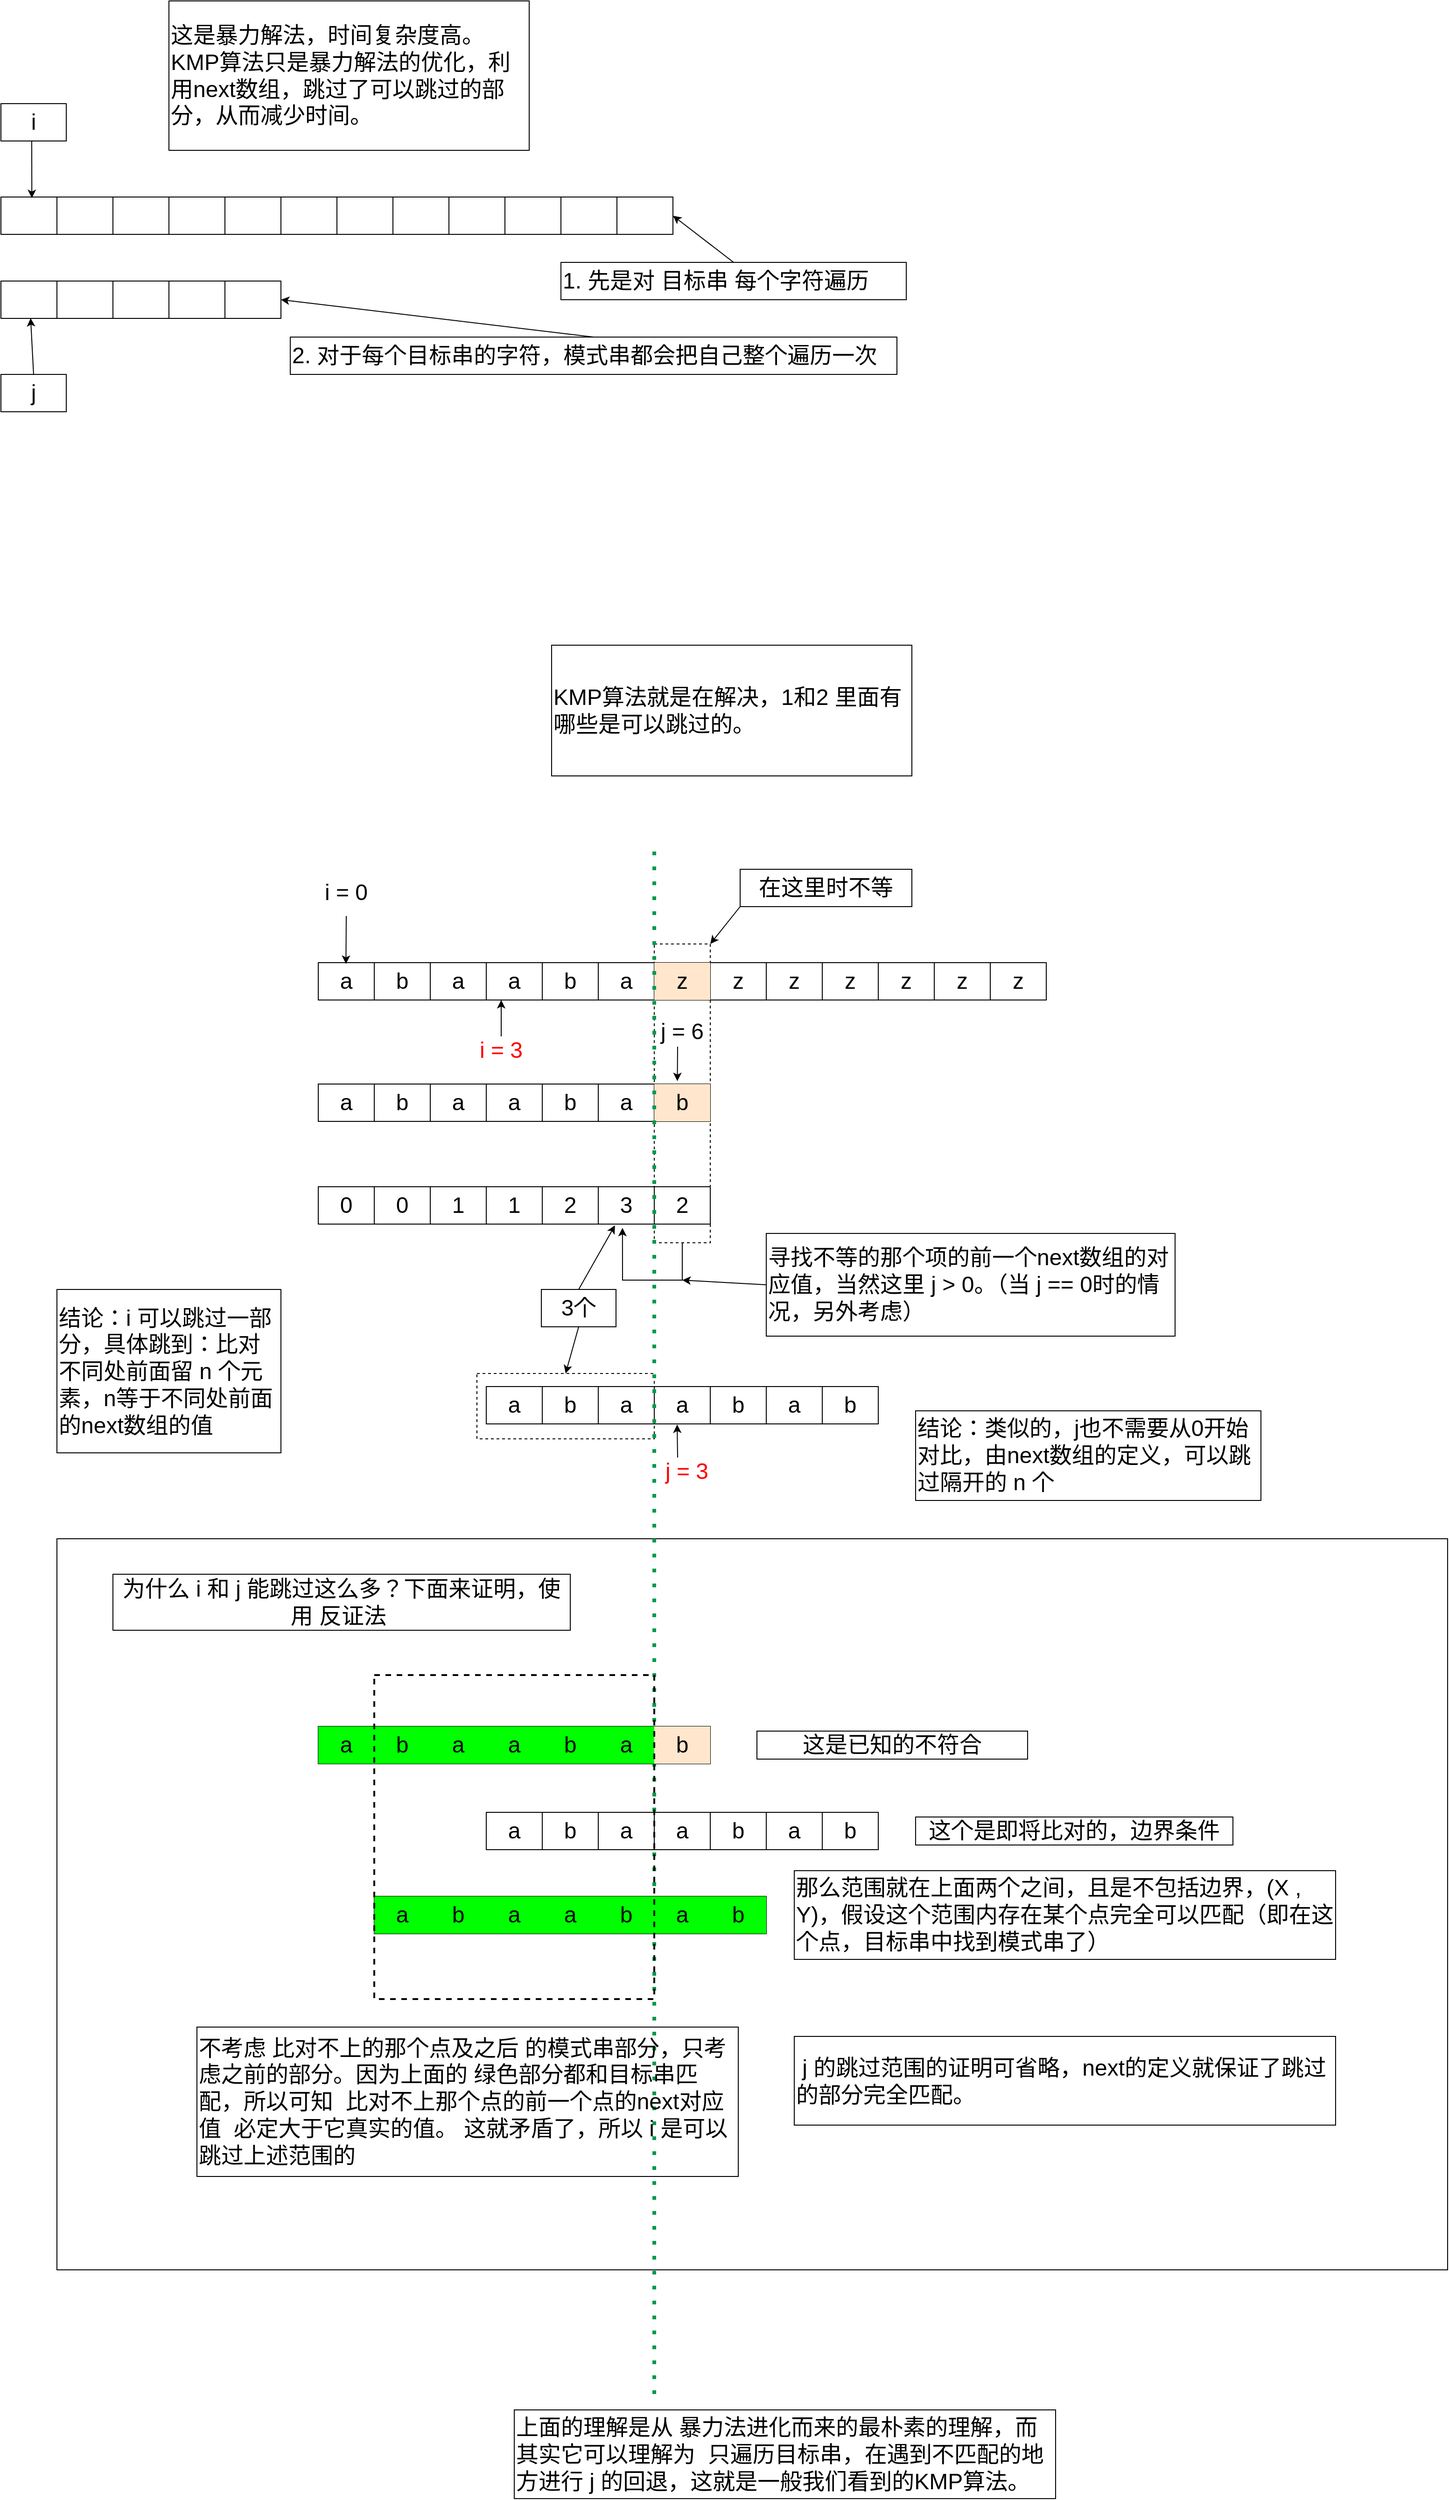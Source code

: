 <mxfile version="15.8.7" type="device"><diagram id="-3ONTXSIMgpp--inDgNq" name="Page-1"><mxGraphModel dx="1837" dy="1442" grid="1" gridSize="10" guides="1" tooltips="1" connect="1" arrows="1" fold="1" page="1" pageScale="1" pageWidth="827" pageHeight="1169" math="0" shadow="0"><root><mxCell id="0"/><mxCell id="1" parent="0"/><mxCell id="-QDj2HMzgGeJjUxK1FUC-127" value="" style="rounded=0;whiteSpace=wrap;html=1;fontSize=24;strokeColor=default;fillColor=none;" vertex="1" parent="1"><mxGeometry x="200" y="1707" width="1490" height="783" as="geometry"/></mxCell><mxCell id="-QDj2HMzgGeJjUxK1FUC-124" value="" style="rounded=0;whiteSpace=wrap;html=1;fontSize=24;strokeColor=default;fillColor=none;dashed=1;" vertex="1" parent="1"><mxGeometry x="650" y="1530" width="190" height="70" as="geometry"/></mxCell><mxCell id="-QDj2HMzgGeJjUxK1FUC-104" value="" style="rounded=0;whiteSpace=wrap;html=1;fontSize=24;strokeColor=default;dashed=1;" vertex="1" parent="1"><mxGeometry x="840" y="1070" width="60" height="320" as="geometry"/></mxCell><mxCell id="-QDj2HMzgGeJjUxK1FUC-1" value="" style="shape=table;html=1;whiteSpace=wrap;startSize=0;container=1;collapsible=0;childLayout=tableLayout;" vertex="1" parent="1"><mxGeometry x="140" y="270" width="720" height="40" as="geometry"/></mxCell><mxCell id="-QDj2HMzgGeJjUxK1FUC-2" value="" style="shape=partialRectangle;html=1;whiteSpace=wrap;collapsible=0;dropTarget=0;pointerEvents=0;fillColor=none;top=0;left=0;bottom=0;right=0;points=[[0,0.5],[1,0.5]];portConstraint=eastwest;" vertex="1" parent="-QDj2HMzgGeJjUxK1FUC-1"><mxGeometry width="720" height="40" as="geometry"/></mxCell><mxCell id="-QDj2HMzgGeJjUxK1FUC-3" value="" style="shape=partialRectangle;html=1;whiteSpace=wrap;connectable=0;fillColor=none;top=0;left=0;bottom=0;right=0;overflow=hidden;pointerEvents=1;" vertex="1" parent="-QDj2HMzgGeJjUxK1FUC-2"><mxGeometry width="60" height="40" as="geometry"><mxRectangle width="60" height="40" as="alternateBounds"/></mxGeometry></mxCell><mxCell id="-QDj2HMzgGeJjUxK1FUC-4" value="" style="shape=partialRectangle;html=1;whiteSpace=wrap;connectable=0;fillColor=none;top=0;left=0;bottom=0;right=0;overflow=hidden;pointerEvents=1;" vertex="1" parent="-QDj2HMzgGeJjUxK1FUC-2"><mxGeometry x="60" width="60" height="40" as="geometry"><mxRectangle width="60" height="40" as="alternateBounds"/></mxGeometry></mxCell><mxCell id="-QDj2HMzgGeJjUxK1FUC-5" value="" style="shape=partialRectangle;html=1;whiteSpace=wrap;connectable=0;fillColor=none;top=0;left=0;bottom=0;right=0;overflow=hidden;pointerEvents=1;" vertex="1" parent="-QDj2HMzgGeJjUxK1FUC-2"><mxGeometry x="120" width="60" height="40" as="geometry"><mxRectangle width="60" height="40" as="alternateBounds"/></mxGeometry></mxCell><mxCell id="-QDj2HMzgGeJjUxK1FUC-17" style="shape=partialRectangle;html=1;whiteSpace=wrap;connectable=0;fillColor=none;top=0;left=0;bottom=0;right=0;overflow=hidden;pointerEvents=1;" vertex="1" parent="-QDj2HMzgGeJjUxK1FUC-2"><mxGeometry x="180" width="60" height="40" as="geometry"><mxRectangle width="60" height="40" as="alternateBounds"/></mxGeometry></mxCell><mxCell id="-QDj2HMzgGeJjUxK1FUC-16" style="shape=partialRectangle;html=1;whiteSpace=wrap;connectable=0;fillColor=none;top=0;left=0;bottom=0;right=0;overflow=hidden;pointerEvents=1;" vertex="1" parent="-QDj2HMzgGeJjUxK1FUC-2"><mxGeometry x="240" width="60" height="40" as="geometry"><mxRectangle width="60" height="40" as="alternateBounds"/></mxGeometry></mxCell><mxCell id="-QDj2HMzgGeJjUxK1FUC-15" style="shape=partialRectangle;html=1;whiteSpace=wrap;connectable=0;fillColor=none;top=0;left=0;bottom=0;right=0;overflow=hidden;pointerEvents=1;" vertex="1" parent="-QDj2HMzgGeJjUxK1FUC-2"><mxGeometry x="300" width="60" height="40" as="geometry"><mxRectangle width="60" height="40" as="alternateBounds"/></mxGeometry></mxCell><mxCell id="-QDj2HMzgGeJjUxK1FUC-14" style="shape=partialRectangle;html=1;whiteSpace=wrap;connectable=0;fillColor=none;top=0;left=0;bottom=0;right=0;overflow=hidden;pointerEvents=1;" vertex="1" parent="-QDj2HMzgGeJjUxK1FUC-2"><mxGeometry x="360" width="60" height="40" as="geometry"><mxRectangle width="60" height="40" as="alternateBounds"/></mxGeometry></mxCell><mxCell id="-QDj2HMzgGeJjUxK1FUC-22" style="shape=partialRectangle;html=1;whiteSpace=wrap;connectable=0;fillColor=none;top=0;left=0;bottom=0;right=0;overflow=hidden;pointerEvents=1;" vertex="1" parent="-QDj2HMzgGeJjUxK1FUC-2"><mxGeometry x="420" width="60" height="40" as="geometry"><mxRectangle width="60" height="40" as="alternateBounds"/></mxGeometry></mxCell><mxCell id="-QDj2HMzgGeJjUxK1FUC-21" style="shape=partialRectangle;html=1;whiteSpace=wrap;connectable=0;fillColor=none;top=0;left=0;bottom=0;right=0;overflow=hidden;pointerEvents=1;" vertex="1" parent="-QDj2HMzgGeJjUxK1FUC-2"><mxGeometry x="480" width="60" height="40" as="geometry"><mxRectangle width="60" height="40" as="alternateBounds"/></mxGeometry></mxCell><mxCell id="-QDj2HMzgGeJjUxK1FUC-20" style="shape=partialRectangle;html=1;whiteSpace=wrap;connectable=0;fillColor=none;top=0;left=0;bottom=0;right=0;overflow=hidden;pointerEvents=1;" vertex="1" parent="-QDj2HMzgGeJjUxK1FUC-2"><mxGeometry x="540" width="60" height="40" as="geometry"><mxRectangle width="60" height="40" as="alternateBounds"/></mxGeometry></mxCell><mxCell id="-QDj2HMzgGeJjUxK1FUC-19" style="shape=partialRectangle;html=1;whiteSpace=wrap;connectable=0;fillColor=none;top=0;left=0;bottom=0;right=0;overflow=hidden;pointerEvents=1;" vertex="1" parent="-QDj2HMzgGeJjUxK1FUC-2"><mxGeometry x="600" width="60" height="40" as="geometry"><mxRectangle width="60" height="40" as="alternateBounds"/></mxGeometry></mxCell><mxCell id="-QDj2HMzgGeJjUxK1FUC-18" style="shape=partialRectangle;html=1;whiteSpace=wrap;connectable=0;fillColor=none;top=0;left=0;bottom=0;right=0;overflow=hidden;pointerEvents=1;" vertex="1" parent="-QDj2HMzgGeJjUxK1FUC-2"><mxGeometry x="660" width="60" height="40" as="geometry"><mxRectangle width="60" height="40" as="alternateBounds"/></mxGeometry></mxCell><mxCell id="-QDj2HMzgGeJjUxK1FUC-23" value="" style="shape=table;html=1;whiteSpace=wrap;startSize=0;container=1;collapsible=0;childLayout=tableLayout;" vertex="1" parent="1"><mxGeometry x="140" y="360" width="300" height="40" as="geometry"/></mxCell><mxCell id="-QDj2HMzgGeJjUxK1FUC-24" value="" style="shape=partialRectangle;html=1;whiteSpace=wrap;collapsible=0;dropTarget=0;pointerEvents=0;fillColor=none;top=0;left=0;bottom=0;right=0;points=[[0,0.5],[1,0.5]];portConstraint=eastwest;" vertex="1" parent="-QDj2HMzgGeJjUxK1FUC-23"><mxGeometry width="300" height="40" as="geometry"/></mxCell><mxCell id="-QDj2HMzgGeJjUxK1FUC-25" value="" style="shape=partialRectangle;html=1;whiteSpace=wrap;connectable=0;fillColor=none;top=0;left=0;bottom=0;right=0;overflow=hidden;pointerEvents=1;" vertex="1" parent="-QDj2HMzgGeJjUxK1FUC-24"><mxGeometry width="60" height="40" as="geometry"><mxRectangle width="60" height="40" as="alternateBounds"/></mxGeometry></mxCell><mxCell id="-QDj2HMzgGeJjUxK1FUC-26" value="" style="shape=partialRectangle;html=1;whiteSpace=wrap;connectable=0;fillColor=none;top=0;left=0;bottom=0;right=0;overflow=hidden;pointerEvents=1;" vertex="1" parent="-QDj2HMzgGeJjUxK1FUC-24"><mxGeometry x="60" width="60" height="40" as="geometry"><mxRectangle width="60" height="40" as="alternateBounds"/></mxGeometry></mxCell><mxCell id="-QDj2HMzgGeJjUxK1FUC-27" value="" style="shape=partialRectangle;html=1;whiteSpace=wrap;connectable=0;fillColor=none;top=0;left=0;bottom=0;right=0;overflow=hidden;pointerEvents=1;" vertex="1" parent="-QDj2HMzgGeJjUxK1FUC-24"><mxGeometry x="120" width="60" height="40" as="geometry"><mxRectangle width="60" height="40" as="alternateBounds"/></mxGeometry></mxCell><mxCell id="-QDj2HMzgGeJjUxK1FUC-36" style="shape=partialRectangle;html=1;whiteSpace=wrap;connectable=0;fillColor=none;top=0;left=0;bottom=0;right=0;overflow=hidden;pointerEvents=1;" vertex="1" parent="-QDj2HMzgGeJjUxK1FUC-24"><mxGeometry x="180" width="60" height="40" as="geometry"><mxRectangle width="60" height="40" as="alternateBounds"/></mxGeometry></mxCell><mxCell id="-QDj2HMzgGeJjUxK1FUC-37" style="shape=partialRectangle;html=1;whiteSpace=wrap;connectable=0;fillColor=none;top=0;left=0;bottom=0;right=0;overflow=hidden;pointerEvents=1;" vertex="1" parent="-QDj2HMzgGeJjUxK1FUC-24"><mxGeometry x="240" width="60" height="40" as="geometry"><mxRectangle width="60" height="40" as="alternateBounds"/></mxGeometry></mxCell><mxCell id="-QDj2HMzgGeJjUxK1FUC-38" value="" style="endArrow=classic;html=1;rounded=0;entryX=0.046;entryY=0.029;entryDx=0;entryDy=0;entryPerimeter=0;" edge="1" parent="1" target="-QDj2HMzgGeJjUxK1FUC-2"><mxGeometry width="50" height="50" relative="1" as="geometry"><mxPoint x="173" y="210" as="sourcePoint"/><mxPoint x="210" y="160" as="targetPoint"/></mxGeometry></mxCell><mxCell id="-QDj2HMzgGeJjUxK1FUC-39" value="i" style="text;html=1;strokeColor=default;fillColor=none;align=center;verticalAlign=middle;whiteSpace=wrap;rounded=0;fontSize=24;" vertex="1" parent="1"><mxGeometry x="140" y="170" width="70" height="40" as="geometry"/></mxCell><mxCell id="-QDj2HMzgGeJjUxK1FUC-40" value="j" style="text;html=1;strokeColor=default;fillColor=none;align=center;verticalAlign=middle;whiteSpace=wrap;rounded=0;fontSize=24;" vertex="1" parent="1"><mxGeometry x="140" y="460" width="70" height="40" as="geometry"/></mxCell><mxCell id="-QDj2HMzgGeJjUxK1FUC-41" value="" style="endArrow=classic;html=1;rounded=0;fontSize=24;exitX=0.5;exitY=0;exitDx=0;exitDy=0;entryX=0.106;entryY=0.993;entryDx=0;entryDy=0;entryPerimeter=0;" edge="1" parent="1" source="-QDj2HMzgGeJjUxK1FUC-40" target="-QDj2HMzgGeJjUxK1FUC-24"><mxGeometry width="50" height="50" relative="1" as="geometry"><mxPoint x="260" y="510" as="sourcePoint"/><mxPoint x="310" y="460" as="targetPoint"/></mxGeometry></mxCell><mxCell id="-QDj2HMzgGeJjUxK1FUC-42" value="这是暴力解法，时间复杂度高。KMP算法只是暴力解法的优化，利用next数组，跳过了可以跳过的部分，从而减少时间。" style="rounded=0;whiteSpace=wrap;html=1;fontSize=24;strokeColor=default;align=left;" vertex="1" parent="1"><mxGeometry x="320" y="60" width="386" height="160" as="geometry"/></mxCell><mxCell id="-QDj2HMzgGeJjUxK1FUC-57" value="" style="shape=table;html=1;whiteSpace=wrap;startSize=0;container=1;collapsible=0;childLayout=tableLayout;" vertex="1" parent="1"><mxGeometry x="480" y="1330" width="420" height="40" as="geometry"/></mxCell><mxCell id="-QDj2HMzgGeJjUxK1FUC-58" value="" style="shape=partialRectangle;html=1;whiteSpace=wrap;collapsible=0;dropTarget=0;pointerEvents=0;fillColor=none;top=0;left=0;bottom=0;right=0;points=[[0,0.5],[1,0.5]];portConstraint=eastwest;" vertex="1" parent="-QDj2HMzgGeJjUxK1FUC-57"><mxGeometry width="420" height="40" as="geometry"/></mxCell><mxCell id="-QDj2HMzgGeJjUxK1FUC-59" value="0" style="shape=partialRectangle;html=1;whiteSpace=wrap;connectable=0;fillColor=none;top=0;left=0;bottom=0;right=0;overflow=hidden;pointerEvents=1;fontSize=24;" vertex="1" parent="-QDj2HMzgGeJjUxK1FUC-58"><mxGeometry width="60" height="40" as="geometry"><mxRectangle width="60" height="40" as="alternateBounds"/></mxGeometry></mxCell><mxCell id="-QDj2HMzgGeJjUxK1FUC-60" value="0" style="shape=partialRectangle;html=1;whiteSpace=wrap;connectable=0;fillColor=none;top=0;left=0;bottom=0;right=0;overflow=hidden;pointerEvents=1;fontSize=24;" vertex="1" parent="-QDj2HMzgGeJjUxK1FUC-58"><mxGeometry x="60" width="60" height="40" as="geometry"><mxRectangle width="60" height="40" as="alternateBounds"/></mxGeometry></mxCell><mxCell id="-QDj2HMzgGeJjUxK1FUC-61" value="1" style="shape=partialRectangle;html=1;whiteSpace=wrap;connectable=0;fillColor=none;top=0;left=0;bottom=0;right=0;overflow=hidden;pointerEvents=1;fontSize=24;" vertex="1" parent="-QDj2HMzgGeJjUxK1FUC-58"><mxGeometry x="120" width="60" height="40" as="geometry"><mxRectangle width="60" height="40" as="alternateBounds"/></mxGeometry></mxCell><mxCell id="-QDj2HMzgGeJjUxK1FUC-62" value="1" style="shape=partialRectangle;html=1;whiteSpace=wrap;connectable=0;fillColor=none;top=0;left=0;bottom=0;right=0;overflow=hidden;pointerEvents=1;fontSize=24;" vertex="1" parent="-QDj2HMzgGeJjUxK1FUC-58"><mxGeometry x="180" width="60" height="40" as="geometry"><mxRectangle width="60" height="40" as="alternateBounds"/></mxGeometry></mxCell><mxCell id="-QDj2HMzgGeJjUxK1FUC-63" value="2" style="shape=partialRectangle;html=1;whiteSpace=wrap;connectable=0;fillColor=none;top=0;left=0;bottom=0;right=0;overflow=hidden;pointerEvents=1;fontSize=24;" vertex="1" parent="-QDj2HMzgGeJjUxK1FUC-58"><mxGeometry x="240" width="60" height="40" as="geometry"><mxRectangle width="60" height="40" as="alternateBounds"/></mxGeometry></mxCell><mxCell id="-QDj2HMzgGeJjUxK1FUC-92" value="3" style="shape=partialRectangle;html=1;whiteSpace=wrap;connectable=0;fillColor=none;top=0;left=0;bottom=0;right=0;overflow=hidden;pointerEvents=1;fontSize=24;" vertex="1" parent="-QDj2HMzgGeJjUxK1FUC-58"><mxGeometry x="300" width="60" height="40" as="geometry"><mxRectangle width="60" height="40" as="alternateBounds"/></mxGeometry></mxCell><mxCell id="-QDj2HMzgGeJjUxK1FUC-93" value="2" style="shape=partialRectangle;html=1;whiteSpace=wrap;connectable=0;fillColor=none;top=0;left=0;bottom=0;right=0;overflow=hidden;pointerEvents=1;fontSize=24;" vertex="1" parent="-QDj2HMzgGeJjUxK1FUC-58"><mxGeometry x="360" width="60" height="40" as="geometry"><mxRectangle width="60" height="40" as="alternateBounds"/></mxGeometry></mxCell><mxCell id="-QDj2HMzgGeJjUxK1FUC-64" value="" style="shape=table;html=1;whiteSpace=wrap;startSize=0;container=1;collapsible=0;childLayout=tableLayout;" vertex="1" parent="1"><mxGeometry x="480" y="1090" width="780" height="40" as="geometry"/></mxCell><mxCell id="-QDj2HMzgGeJjUxK1FUC-65" value="" style="shape=partialRectangle;html=1;whiteSpace=wrap;collapsible=0;dropTarget=0;pointerEvents=0;fillColor=none;top=0;left=0;bottom=0;right=0;points=[[0,0.5],[1,0.5]];portConstraint=eastwest;" vertex="1" parent="-QDj2HMzgGeJjUxK1FUC-64"><mxGeometry width="780" height="40" as="geometry"/></mxCell><mxCell id="-QDj2HMzgGeJjUxK1FUC-66" value="a" style="shape=partialRectangle;html=1;whiteSpace=wrap;connectable=0;fillColor=none;top=0;left=0;bottom=0;right=0;overflow=hidden;pointerEvents=1;fontSize=24;" vertex="1" parent="-QDj2HMzgGeJjUxK1FUC-65"><mxGeometry width="60" height="40" as="geometry"><mxRectangle width="60" height="40" as="alternateBounds"/></mxGeometry></mxCell><mxCell id="-QDj2HMzgGeJjUxK1FUC-67" value="b" style="shape=partialRectangle;html=1;whiteSpace=wrap;connectable=0;fillColor=none;top=0;left=0;bottom=0;right=0;overflow=hidden;pointerEvents=1;fontSize=24;" vertex="1" parent="-QDj2HMzgGeJjUxK1FUC-65"><mxGeometry x="60" width="60" height="40" as="geometry"><mxRectangle width="60" height="40" as="alternateBounds"/></mxGeometry></mxCell><mxCell id="-QDj2HMzgGeJjUxK1FUC-68" value="a" style="shape=partialRectangle;html=1;whiteSpace=wrap;connectable=0;fillColor=none;top=0;left=0;bottom=0;right=0;overflow=hidden;pointerEvents=1;fontSize=24;" vertex="1" parent="-QDj2HMzgGeJjUxK1FUC-65"><mxGeometry x="120" width="60" height="40" as="geometry"><mxRectangle width="60" height="40" as="alternateBounds"/></mxGeometry></mxCell><mxCell id="-QDj2HMzgGeJjUxK1FUC-69" value="a" style="shape=partialRectangle;html=1;whiteSpace=wrap;connectable=0;fillColor=none;top=0;left=0;bottom=0;right=0;overflow=hidden;pointerEvents=1;fontSize=24;" vertex="1" parent="-QDj2HMzgGeJjUxK1FUC-65"><mxGeometry x="180" width="60" height="40" as="geometry"><mxRectangle width="60" height="40" as="alternateBounds"/></mxGeometry></mxCell><mxCell id="-QDj2HMzgGeJjUxK1FUC-70" value="b" style="shape=partialRectangle;html=1;whiteSpace=wrap;connectable=0;fillColor=none;top=0;left=0;bottom=0;right=0;overflow=hidden;pointerEvents=1;fontSize=24;" vertex="1" parent="-QDj2HMzgGeJjUxK1FUC-65"><mxGeometry x="240" width="60" height="40" as="geometry"><mxRectangle width="60" height="40" as="alternateBounds"/></mxGeometry></mxCell><mxCell id="-QDj2HMzgGeJjUxK1FUC-71" value="a" style="shape=partialRectangle;html=1;whiteSpace=wrap;connectable=0;fillColor=none;top=0;left=0;bottom=0;right=0;overflow=hidden;pointerEvents=1;fontSize=24;" vertex="1" parent="-QDj2HMzgGeJjUxK1FUC-65"><mxGeometry x="300" width="60" height="40" as="geometry"><mxRectangle width="60" height="40" as="alternateBounds"/></mxGeometry></mxCell><mxCell id="-QDj2HMzgGeJjUxK1FUC-72" value="z" style="shape=partialRectangle;html=1;whiteSpace=wrap;connectable=0;fillColor=#ffe6cc;top=0;left=0;bottom=0;right=0;overflow=hidden;pointerEvents=1;fontSize=24;strokeColor=#d79b00;" vertex="1" parent="-QDj2HMzgGeJjUxK1FUC-65"><mxGeometry x="360" width="60" height="40" as="geometry"><mxRectangle width="60" height="40" as="alternateBounds"/></mxGeometry></mxCell><mxCell id="-QDj2HMzgGeJjUxK1FUC-73" value="z" style="shape=partialRectangle;html=1;whiteSpace=wrap;connectable=0;fillColor=none;top=0;left=0;bottom=0;right=0;overflow=hidden;pointerEvents=1;fontSize=24;" vertex="1" parent="-QDj2HMzgGeJjUxK1FUC-65"><mxGeometry x="420" width="60" height="40" as="geometry"><mxRectangle width="60" height="40" as="alternateBounds"/></mxGeometry></mxCell><mxCell id="-QDj2HMzgGeJjUxK1FUC-74" value="z" style="shape=partialRectangle;html=1;whiteSpace=wrap;connectable=0;fillColor=none;top=0;left=0;bottom=0;right=0;overflow=hidden;pointerEvents=1;fontSize=24;" vertex="1" parent="-QDj2HMzgGeJjUxK1FUC-65"><mxGeometry x="480" width="60" height="40" as="geometry"><mxRectangle width="60" height="40" as="alternateBounds"/></mxGeometry></mxCell><mxCell id="-QDj2HMzgGeJjUxK1FUC-75" value="z" style="shape=partialRectangle;html=1;whiteSpace=wrap;connectable=0;fillColor=none;top=0;left=0;bottom=0;right=0;overflow=hidden;pointerEvents=1;fontSize=24;" vertex="1" parent="-QDj2HMzgGeJjUxK1FUC-65"><mxGeometry x="540" width="60" height="40" as="geometry"><mxRectangle width="60" height="40" as="alternateBounds"/></mxGeometry></mxCell><mxCell id="-QDj2HMzgGeJjUxK1FUC-76" value="z" style="shape=partialRectangle;html=1;whiteSpace=wrap;connectable=0;fillColor=none;top=0;left=0;bottom=0;right=0;overflow=hidden;pointerEvents=1;fontSize=24;" vertex="1" parent="-QDj2HMzgGeJjUxK1FUC-65"><mxGeometry x="600" width="60" height="40" as="geometry"><mxRectangle width="60" height="40" as="alternateBounds"/></mxGeometry></mxCell><mxCell id="-QDj2HMzgGeJjUxK1FUC-77" value="z" style="shape=partialRectangle;html=1;whiteSpace=wrap;connectable=0;fillColor=none;top=0;left=0;bottom=0;right=0;overflow=hidden;pointerEvents=1;fontSize=24;" vertex="1" parent="-QDj2HMzgGeJjUxK1FUC-65"><mxGeometry x="660" width="60" height="40" as="geometry"><mxRectangle width="60" height="40" as="alternateBounds"/></mxGeometry></mxCell><mxCell id="-QDj2HMzgGeJjUxK1FUC-96" value="z" style="shape=partialRectangle;html=1;whiteSpace=wrap;connectable=0;fillColor=none;top=0;left=0;bottom=0;right=0;overflow=hidden;pointerEvents=1;fontSize=24;" vertex="1" parent="-QDj2HMzgGeJjUxK1FUC-65"><mxGeometry x="720" width="60" height="40" as="geometry"><mxRectangle width="60" height="40" as="alternateBounds"/></mxGeometry></mxCell><mxCell id="-QDj2HMzgGeJjUxK1FUC-78" value="" style="shape=table;html=1;whiteSpace=wrap;startSize=0;container=1;collapsible=0;childLayout=tableLayout;" vertex="1" parent="1"><mxGeometry x="480" y="1220" width="420" height="40" as="geometry"/></mxCell><mxCell id="-QDj2HMzgGeJjUxK1FUC-79" value="" style="shape=partialRectangle;html=1;whiteSpace=wrap;collapsible=0;dropTarget=0;pointerEvents=0;fillColor=none;top=0;left=0;bottom=0;right=0;points=[[0,0.5],[1,0.5]];portConstraint=eastwest;" vertex="1" parent="-QDj2HMzgGeJjUxK1FUC-78"><mxGeometry width="420" height="40" as="geometry"/></mxCell><mxCell id="-QDj2HMzgGeJjUxK1FUC-80" value="a" style="shape=partialRectangle;html=1;whiteSpace=wrap;connectable=0;fillColor=none;top=0;left=0;bottom=0;right=0;overflow=hidden;pointerEvents=1;fontSize=24;" vertex="1" parent="-QDj2HMzgGeJjUxK1FUC-79"><mxGeometry width="60" height="40" as="geometry"><mxRectangle width="60" height="40" as="alternateBounds"/></mxGeometry></mxCell><mxCell id="-QDj2HMzgGeJjUxK1FUC-81" value="b" style="shape=partialRectangle;html=1;whiteSpace=wrap;connectable=0;fillColor=none;top=0;left=0;bottom=0;right=0;overflow=hidden;pointerEvents=1;fontSize=24;" vertex="1" parent="-QDj2HMzgGeJjUxK1FUC-79"><mxGeometry x="60" width="60" height="40" as="geometry"><mxRectangle width="60" height="40" as="alternateBounds"/></mxGeometry></mxCell><mxCell id="-QDj2HMzgGeJjUxK1FUC-82" value="a" style="shape=partialRectangle;html=1;whiteSpace=wrap;connectable=0;fillColor=none;top=0;left=0;bottom=0;right=0;overflow=hidden;pointerEvents=1;fontSize=24;" vertex="1" parent="-QDj2HMzgGeJjUxK1FUC-79"><mxGeometry x="120" width="60" height="40" as="geometry"><mxRectangle width="60" height="40" as="alternateBounds"/></mxGeometry></mxCell><mxCell id="-QDj2HMzgGeJjUxK1FUC-83" value="a" style="shape=partialRectangle;html=1;whiteSpace=wrap;connectable=0;fillColor=none;top=0;left=0;bottom=0;right=0;overflow=hidden;pointerEvents=1;fontSize=24;" vertex="1" parent="-QDj2HMzgGeJjUxK1FUC-79"><mxGeometry x="180" width="60" height="40" as="geometry"><mxRectangle width="60" height="40" as="alternateBounds"/></mxGeometry></mxCell><mxCell id="-QDj2HMzgGeJjUxK1FUC-84" value="b" style="shape=partialRectangle;html=1;whiteSpace=wrap;connectable=0;fillColor=none;top=0;left=0;bottom=0;right=0;overflow=hidden;pointerEvents=1;fontSize=24;" vertex="1" parent="-QDj2HMzgGeJjUxK1FUC-79"><mxGeometry x="240" width="60" height="40" as="geometry"><mxRectangle width="60" height="40" as="alternateBounds"/></mxGeometry></mxCell><mxCell id="-QDj2HMzgGeJjUxK1FUC-94" value="a" style="shape=partialRectangle;html=1;whiteSpace=wrap;connectable=0;fillColor=none;top=0;left=0;bottom=0;right=0;overflow=hidden;pointerEvents=1;fontSize=24;" vertex="1" parent="-QDj2HMzgGeJjUxK1FUC-79"><mxGeometry x="300" width="60" height="40" as="geometry"><mxRectangle width="60" height="40" as="alternateBounds"/></mxGeometry></mxCell><mxCell id="-QDj2HMzgGeJjUxK1FUC-95" value="b" style="shape=partialRectangle;html=1;whiteSpace=wrap;connectable=0;fillColor=#ffe6cc;top=0;left=0;bottom=0;right=0;overflow=hidden;pointerEvents=1;fontSize=24;strokeColor=#d79b00;" vertex="1" parent="-QDj2HMzgGeJjUxK1FUC-79"><mxGeometry x="360" width="60" height="40" as="geometry"><mxRectangle width="60" height="40" as="alternateBounds"/></mxGeometry></mxCell><mxCell id="-QDj2HMzgGeJjUxK1FUC-85" value="1. 先是对 目标串 每个字符遍历" style="rounded=0;whiteSpace=wrap;html=1;fontSize=24;strokeColor=default;align=left;" vertex="1" parent="1"><mxGeometry x="740" y="340" width="370" height="40" as="geometry"/></mxCell><mxCell id="-QDj2HMzgGeJjUxK1FUC-86" value="2. 对于每个目标串的字符，模式串都会把自己整个遍历一次" style="rounded=0;whiteSpace=wrap;html=1;fontSize=24;strokeColor=default;align=left;" vertex="1" parent="1"><mxGeometry x="450" y="420" width="650" height="40" as="geometry"/></mxCell><mxCell id="-QDj2HMzgGeJjUxK1FUC-87" value="" style="endArrow=classic;html=1;rounded=0;fontSize=24;exitX=0.5;exitY=0;exitDx=0;exitDy=0;entryX=1;entryY=0.5;entryDx=0;entryDy=0;" edge="1" parent="1" source="-QDj2HMzgGeJjUxK1FUC-85" target="-QDj2HMzgGeJjUxK1FUC-2"><mxGeometry width="50" height="50" relative="1" as="geometry"><mxPoint x="910" y="200" as="sourcePoint"/><mxPoint x="960" y="150" as="targetPoint"/></mxGeometry></mxCell><mxCell id="-QDj2HMzgGeJjUxK1FUC-88" value="" style="endArrow=classic;html=1;rounded=0;fontSize=24;exitX=0.5;exitY=0;exitDx=0;exitDy=0;entryX=1;entryY=0.5;entryDx=0;entryDy=0;" edge="1" parent="1" source="-QDj2HMzgGeJjUxK1FUC-86" target="-QDj2HMzgGeJjUxK1FUC-24"><mxGeometry width="50" height="50" relative="1" as="geometry"><mxPoint x="470" y="390" as="sourcePoint"/><mxPoint x="520" y="340" as="targetPoint"/></mxGeometry></mxCell><mxCell id="-QDj2HMzgGeJjUxK1FUC-89" value="KMP算法就是在解决，1和2 里面有哪些是可以跳过的。" style="rounded=0;whiteSpace=wrap;html=1;fontSize=24;strokeColor=default;align=left;" vertex="1" parent="1"><mxGeometry x="730" y="750" width="386" height="140" as="geometry"/></mxCell><mxCell id="-QDj2HMzgGeJjUxK1FUC-97" value="" style="endArrow=classic;html=1;rounded=0;fontSize=24;entryX=0.038;entryY=0.033;entryDx=0;entryDy=0;entryPerimeter=0;" edge="1" parent="1" target="-QDj2HMzgGeJjUxK1FUC-65"><mxGeometry width="50" height="50" relative="1" as="geometry"><mxPoint x="510" y="1040" as="sourcePoint"/><mxPoint x="630" y="850" as="targetPoint"/></mxGeometry></mxCell><mxCell id="-QDj2HMzgGeJjUxK1FUC-98" value="" style="endArrow=classic;html=1;rounded=0;fontSize=24;entryX=0.916;entryY=-0.079;entryDx=0;entryDy=0;entryPerimeter=0;" edge="1" parent="1" target="-QDj2HMzgGeJjUxK1FUC-79"><mxGeometry width="50" height="50" relative="1" as="geometry"><mxPoint x="865" y="1180" as="sourcePoint"/><mxPoint x="519.64" y="1101.32" as="targetPoint"/></mxGeometry></mxCell><mxCell id="-QDj2HMzgGeJjUxK1FUC-102" value="i = 0" style="text;html=1;strokeColor=none;fillColor=none;align=center;verticalAlign=middle;whiteSpace=wrap;rounded=0;fontSize=24;" vertex="1" parent="1"><mxGeometry x="480" y="1000" width="60" height="30" as="geometry"/></mxCell><mxCell id="-QDj2HMzgGeJjUxK1FUC-103" value="j = 6" style="text;html=1;strokeColor=none;fillColor=none;align=center;verticalAlign=middle;whiteSpace=wrap;rounded=0;fontSize=24;" vertex="1" parent="1"><mxGeometry x="840" y="1149" width="60" height="30" as="geometry"/></mxCell><mxCell id="-QDj2HMzgGeJjUxK1FUC-105" value="在这里时不等" style="rounded=0;whiteSpace=wrap;html=1;fontSize=24;strokeColor=default;" vertex="1" parent="1"><mxGeometry x="932" y="990" width="184" height="40" as="geometry"/></mxCell><mxCell id="-QDj2HMzgGeJjUxK1FUC-106" value="" style="endArrow=classic;html=1;rounded=0;fontSize=24;exitX=0;exitY=1;exitDx=0;exitDy=0;entryX=1;entryY=0;entryDx=0;entryDy=0;" edge="1" parent="1" source="-QDj2HMzgGeJjUxK1FUC-105" target="-QDj2HMzgGeJjUxK1FUC-104"><mxGeometry width="50" height="50" relative="1" as="geometry"><mxPoint x="800" y="1010" as="sourcePoint"/><mxPoint x="850" y="960" as="targetPoint"/></mxGeometry></mxCell><mxCell id="-QDj2HMzgGeJjUxK1FUC-107" value="" style="endArrow=classic;html=1;rounded=0;fontSize=24;exitX=0.5;exitY=1;exitDx=0;exitDy=0;entryX=0.776;entryY=1.1;entryDx=0;entryDy=0;entryPerimeter=0;" edge="1" parent="1" source="-QDj2HMzgGeJjUxK1FUC-104" target="-QDj2HMzgGeJjUxK1FUC-58"><mxGeometry width="50" height="50" relative="1" as="geometry"><mxPoint x="740" y="1510" as="sourcePoint"/><mxPoint x="810" y="1440" as="targetPoint"/><Array as="points"><mxPoint x="870" y="1430"/><mxPoint x="806" y="1430"/></Array></mxGeometry></mxCell><mxCell id="-QDj2HMzgGeJjUxK1FUC-108" value="寻找不等的那个项的前一个next数组的对应值，当然这里 j &amp;gt; 0。（当 j == 0时的情况，另外考虑）" style="rounded=0;whiteSpace=wrap;html=1;fontSize=24;strokeColor=default;align=left;" vertex="1" parent="1"><mxGeometry x="960" y="1380" width="438" height="110" as="geometry"/></mxCell><mxCell id="-QDj2HMzgGeJjUxK1FUC-109" value="" style="endArrow=classic;html=1;rounded=0;fontSize=24;exitX=0;exitY=0.5;exitDx=0;exitDy=0;" edge="1" parent="1" source="-QDj2HMzgGeJjUxK1FUC-108"><mxGeometry width="50" height="50" relative="1" as="geometry"><mxPoint x="700" y="1460" as="sourcePoint"/><mxPoint x="870" y="1430" as="targetPoint"/></mxGeometry></mxCell><mxCell id="-QDj2HMzgGeJjUxK1FUC-110" value="" style="shape=table;html=1;whiteSpace=wrap;startSize=0;container=1;collapsible=0;childLayout=tableLayout;" vertex="1" parent="1"><mxGeometry x="660" y="1544" width="420" height="40" as="geometry"/></mxCell><mxCell id="-QDj2HMzgGeJjUxK1FUC-111" value="" style="shape=partialRectangle;html=1;whiteSpace=wrap;collapsible=0;dropTarget=0;pointerEvents=0;fillColor=none;top=0;left=0;bottom=0;right=0;points=[[0,0.5],[1,0.5]];portConstraint=eastwest;" vertex="1" parent="-QDj2HMzgGeJjUxK1FUC-110"><mxGeometry width="420" height="40" as="geometry"/></mxCell><mxCell id="-QDj2HMzgGeJjUxK1FUC-112" value="a" style="shape=partialRectangle;html=1;whiteSpace=wrap;connectable=0;fillColor=none;top=0;left=0;bottom=0;right=0;overflow=hidden;pointerEvents=1;fontSize=24;" vertex="1" parent="-QDj2HMzgGeJjUxK1FUC-111"><mxGeometry width="60" height="40" as="geometry"><mxRectangle width="60" height="40" as="alternateBounds"/></mxGeometry></mxCell><mxCell id="-QDj2HMzgGeJjUxK1FUC-113" value="b" style="shape=partialRectangle;html=1;whiteSpace=wrap;connectable=0;fillColor=none;top=0;left=0;bottom=0;right=0;overflow=hidden;pointerEvents=1;fontSize=24;" vertex="1" parent="-QDj2HMzgGeJjUxK1FUC-111"><mxGeometry x="60" width="60" height="40" as="geometry"><mxRectangle width="60" height="40" as="alternateBounds"/></mxGeometry></mxCell><mxCell id="-QDj2HMzgGeJjUxK1FUC-114" value="a" style="shape=partialRectangle;html=1;whiteSpace=wrap;connectable=0;fillColor=none;top=0;left=0;bottom=0;right=0;overflow=hidden;pointerEvents=1;fontSize=24;" vertex="1" parent="-QDj2HMzgGeJjUxK1FUC-111"><mxGeometry x="120" width="60" height="40" as="geometry"><mxRectangle width="60" height="40" as="alternateBounds"/></mxGeometry></mxCell><mxCell id="-QDj2HMzgGeJjUxK1FUC-115" value="a" style="shape=partialRectangle;html=1;whiteSpace=wrap;connectable=0;fillColor=none;top=0;left=0;bottom=0;right=0;overflow=hidden;pointerEvents=1;fontSize=24;" vertex="1" parent="-QDj2HMzgGeJjUxK1FUC-111"><mxGeometry x="180" width="60" height="40" as="geometry"><mxRectangle width="60" height="40" as="alternateBounds"/></mxGeometry></mxCell><mxCell id="-QDj2HMzgGeJjUxK1FUC-116" value="b" style="shape=partialRectangle;html=1;whiteSpace=wrap;connectable=0;fillColor=none;top=0;left=0;bottom=0;right=0;overflow=hidden;pointerEvents=1;fontSize=24;" vertex="1" parent="-QDj2HMzgGeJjUxK1FUC-111"><mxGeometry x="240" width="60" height="40" as="geometry"><mxRectangle width="60" height="40" as="alternateBounds"/></mxGeometry></mxCell><mxCell id="-QDj2HMzgGeJjUxK1FUC-117" value="a" style="shape=partialRectangle;html=1;whiteSpace=wrap;connectable=0;fillColor=none;top=0;left=0;bottom=0;right=0;overflow=hidden;pointerEvents=1;fontSize=24;" vertex="1" parent="-QDj2HMzgGeJjUxK1FUC-111"><mxGeometry x="300" width="60" height="40" as="geometry"><mxRectangle width="60" height="40" as="alternateBounds"/></mxGeometry></mxCell><mxCell id="-QDj2HMzgGeJjUxK1FUC-118" value="b" style="shape=partialRectangle;html=1;whiteSpace=wrap;connectable=0;top=0;left=0;bottom=0;right=0;overflow=hidden;pointerEvents=1;fontSize=24;fillColor=none;" vertex="1" parent="-QDj2HMzgGeJjUxK1FUC-111"><mxGeometry x="360" width="60" height="40" as="geometry"><mxRectangle width="60" height="40" as="alternateBounds"/></mxGeometry></mxCell><mxCell id="-QDj2HMzgGeJjUxK1FUC-119" value="" style="endArrow=none;dashed=1;html=1;dashPattern=1 3;strokeWidth=4;rounded=0;fontSize=24;strokeColor=#00994D;" edge="1" parent="1"><mxGeometry width="50" height="50" relative="1" as="geometry"><mxPoint x="840" y="2623" as="sourcePoint"/><mxPoint x="840" y="970" as="targetPoint"/></mxGeometry></mxCell><mxCell id="-QDj2HMzgGeJjUxK1FUC-120" value="结论：i 可以跳过一部分，具体跳到：比对不同处前面留 n 个元素，n等于不同处前面的next数组的值" style="rounded=0;whiteSpace=wrap;html=1;fontSize=24;strokeColor=default;fillColor=none;align=left;" vertex="1" parent="1"><mxGeometry x="200" y="1440" width="240" height="175" as="geometry"/></mxCell><mxCell id="-QDj2HMzgGeJjUxK1FUC-123" value="3个" style="rounded=0;whiteSpace=wrap;html=1;fontSize=24;strokeColor=default;fillColor=none;" vertex="1" parent="1"><mxGeometry x="719" y="1440" width="80" height="40" as="geometry"/></mxCell><mxCell id="-QDj2HMzgGeJjUxK1FUC-125" value="" style="endArrow=classic;html=1;rounded=0;fontSize=24;exitX=0.5;exitY=0;exitDx=0;exitDy=0;entryX=0.757;entryY=1.033;entryDx=0;entryDy=0;entryPerimeter=0;" edge="1" parent="1" source="-QDj2HMzgGeJjUxK1FUC-123" target="-QDj2HMzgGeJjUxK1FUC-58"><mxGeometry width="50" height="50" relative="1" as="geometry"><mxPoint x="630" y="1450" as="sourcePoint"/><mxPoint x="680" y="1400" as="targetPoint"/></mxGeometry></mxCell><mxCell id="-QDj2HMzgGeJjUxK1FUC-126" value="" style="endArrow=classic;html=1;rounded=0;fontSize=24;exitX=0.5;exitY=1;exitDx=0;exitDy=0;entryX=0.5;entryY=0;entryDx=0;entryDy=0;" edge="1" parent="1" source="-QDj2HMzgGeJjUxK1FUC-123" target="-QDj2HMzgGeJjUxK1FUC-124"><mxGeometry width="50" height="50" relative="1" as="geometry"><mxPoint x="590" y="1500" as="sourcePoint"/><mxPoint x="640" y="1450" as="targetPoint"/></mxGeometry></mxCell><mxCell id="-QDj2HMzgGeJjUxK1FUC-128" value="为什么 i 和 j 能跳过这么多？下面来证明，使用 反证法&amp;nbsp;" style="text;html=1;strokeColor=default;fillColor=none;align=center;verticalAlign=middle;whiteSpace=wrap;rounded=0;fontSize=24;" vertex="1" parent="1"><mxGeometry x="260" y="1745" width="490" height="60" as="geometry"/></mxCell><mxCell id="-QDj2HMzgGeJjUxK1FUC-129" value="" style="endArrow=classic;html=1;rounded=0;fontSize=24;exitX=0.5;exitY=0;exitDx=0;exitDy=0;" edge="1" parent="1" source="-QDj2HMzgGeJjUxK1FUC-130"><mxGeometry width="50" height="50" relative="1" as="geometry"><mxPoint x="683" y="1500" as="sourcePoint"/><mxPoint x="676" y="1130" as="targetPoint"/></mxGeometry></mxCell><mxCell id="-QDj2HMzgGeJjUxK1FUC-130" value="i = 3" style="text;html=1;strokeColor=none;fillColor=none;align=center;verticalAlign=middle;whiteSpace=wrap;rounded=0;fontSize=24;fontColor=#FF0000;" vertex="1" parent="1"><mxGeometry x="636" y="1169" width="80" height="30" as="geometry"/></mxCell><mxCell id="-QDj2HMzgGeJjUxK1FUC-131" value="" style="endArrow=classic;html=1;rounded=0;fontSize=24;fontColor=#FF0000;entryX=0.487;entryY=1.017;entryDx=0;entryDy=0;entryPerimeter=0;" edge="1" parent="1" target="-QDj2HMzgGeJjUxK1FUC-111"><mxGeometry width="50" height="50" relative="1" as="geometry"><mxPoint x="865" y="1620" as="sourcePoint"/><mxPoint x="1350" y="1530" as="targetPoint"/></mxGeometry></mxCell><mxCell id="-QDj2HMzgGeJjUxK1FUC-132" value="j = 3" style="text;html=1;strokeColor=none;fillColor=none;align=center;verticalAlign=middle;whiteSpace=wrap;rounded=0;fontSize=24;fontColor=#FF0000;" vertex="1" parent="1"><mxGeometry x="845" y="1620" width="60" height="30" as="geometry"/></mxCell><mxCell id="-QDj2HMzgGeJjUxK1FUC-133" value="结论：类似的，j也不需要从0开始对比，由next数组的定义，可以跳过隔开的 n 个" style="rounded=0;whiteSpace=wrap;html=1;fontSize=24;fontColor=#000000;strokeColor=default;fillColor=none;align=left;" vertex="1" parent="1"><mxGeometry x="1120" y="1570" width="370" height="96" as="geometry"/></mxCell><mxCell id="-QDj2HMzgGeJjUxK1FUC-134" value="" style="shape=table;html=1;whiteSpace=wrap;startSize=0;container=1;collapsible=0;childLayout=tableLayout;" vertex="1" parent="1"><mxGeometry x="480" y="1908" width="420" height="40" as="geometry"/></mxCell><mxCell id="-QDj2HMzgGeJjUxK1FUC-135" value="" style="shape=partialRectangle;html=1;whiteSpace=wrap;collapsible=0;dropTarget=0;pointerEvents=0;fillColor=none;top=0;left=0;bottom=0;right=0;points=[[0,0.5],[1,0.5]];portConstraint=eastwest;" vertex="1" parent="-QDj2HMzgGeJjUxK1FUC-134"><mxGeometry width="420" height="40" as="geometry"/></mxCell><mxCell id="-QDj2HMzgGeJjUxK1FUC-136" value="a" style="shape=partialRectangle;html=1;whiteSpace=wrap;connectable=0;fillColor=#00FF00;top=0;left=0;bottom=0;right=0;overflow=hidden;pointerEvents=1;fontSize=24;" vertex="1" parent="-QDj2HMzgGeJjUxK1FUC-135"><mxGeometry width="60" height="40" as="geometry"><mxRectangle width="60" height="40" as="alternateBounds"/></mxGeometry></mxCell><mxCell id="-QDj2HMzgGeJjUxK1FUC-137" value="b" style="shape=partialRectangle;html=1;whiteSpace=wrap;connectable=0;fillColor=#00FF00;top=0;left=0;bottom=0;right=0;overflow=hidden;pointerEvents=1;fontSize=24;" vertex="1" parent="-QDj2HMzgGeJjUxK1FUC-135"><mxGeometry x="60" width="60" height="40" as="geometry"><mxRectangle width="60" height="40" as="alternateBounds"/></mxGeometry></mxCell><mxCell id="-QDj2HMzgGeJjUxK1FUC-138" value="a" style="shape=partialRectangle;html=1;whiteSpace=wrap;connectable=0;fillColor=#00FF00;top=0;left=0;bottom=0;right=0;overflow=hidden;pointerEvents=1;fontSize=24;" vertex="1" parent="-QDj2HMzgGeJjUxK1FUC-135"><mxGeometry x="120" width="60" height="40" as="geometry"><mxRectangle width="60" height="40" as="alternateBounds"/></mxGeometry></mxCell><mxCell id="-QDj2HMzgGeJjUxK1FUC-139" value="a" style="shape=partialRectangle;html=1;whiteSpace=wrap;connectable=0;fillColor=#00FF00;top=0;left=0;bottom=0;right=0;overflow=hidden;pointerEvents=1;fontSize=24;" vertex="1" parent="-QDj2HMzgGeJjUxK1FUC-135"><mxGeometry x="180" width="60" height="40" as="geometry"><mxRectangle width="60" height="40" as="alternateBounds"/></mxGeometry></mxCell><mxCell id="-QDj2HMzgGeJjUxK1FUC-140" value="b" style="shape=partialRectangle;html=1;whiteSpace=wrap;connectable=0;fillColor=#00FF00;top=0;left=0;bottom=0;right=0;overflow=hidden;pointerEvents=1;fontSize=24;" vertex="1" parent="-QDj2HMzgGeJjUxK1FUC-135"><mxGeometry x="240" width="60" height="40" as="geometry"><mxRectangle width="60" height="40" as="alternateBounds"/></mxGeometry></mxCell><mxCell id="-QDj2HMzgGeJjUxK1FUC-141" value="a" style="shape=partialRectangle;html=1;whiteSpace=wrap;connectable=0;fillColor=#00FF00;top=0;left=0;bottom=0;right=0;overflow=hidden;pointerEvents=1;fontSize=24;" vertex="1" parent="-QDj2HMzgGeJjUxK1FUC-135"><mxGeometry x="300" width="60" height="40" as="geometry"><mxRectangle width="60" height="40" as="alternateBounds"/></mxGeometry></mxCell><mxCell id="-QDj2HMzgGeJjUxK1FUC-142" value="b" style="shape=partialRectangle;html=1;whiteSpace=wrap;connectable=0;fillColor=#ffe6cc;top=0;left=0;bottom=0;right=0;overflow=hidden;pointerEvents=1;fontSize=24;strokeColor=#d79b00;" vertex="1" parent="-QDj2HMzgGeJjUxK1FUC-135"><mxGeometry x="360" width="60" height="40" as="geometry"><mxRectangle width="60" height="40" as="alternateBounds"/></mxGeometry></mxCell><mxCell id="-QDj2HMzgGeJjUxK1FUC-143" value="" style="shape=table;html=1;whiteSpace=wrap;startSize=0;container=1;collapsible=0;childLayout=tableLayout;" vertex="1" parent="1"><mxGeometry x="660" y="2000" width="420" height="40" as="geometry"/></mxCell><mxCell id="-QDj2HMzgGeJjUxK1FUC-144" value="" style="shape=partialRectangle;html=1;whiteSpace=wrap;collapsible=0;dropTarget=0;pointerEvents=0;fillColor=none;top=0;left=0;bottom=0;right=0;points=[[0,0.5],[1,0.5]];portConstraint=eastwest;" vertex="1" parent="-QDj2HMzgGeJjUxK1FUC-143"><mxGeometry width="420" height="40" as="geometry"/></mxCell><mxCell id="-QDj2HMzgGeJjUxK1FUC-145" value="a" style="shape=partialRectangle;html=1;whiteSpace=wrap;connectable=0;fillColor=none;top=0;left=0;bottom=0;right=0;overflow=hidden;pointerEvents=1;fontSize=24;" vertex="1" parent="-QDj2HMzgGeJjUxK1FUC-144"><mxGeometry width="60" height="40" as="geometry"><mxRectangle width="60" height="40" as="alternateBounds"/></mxGeometry></mxCell><mxCell id="-QDj2HMzgGeJjUxK1FUC-146" value="b" style="shape=partialRectangle;html=1;whiteSpace=wrap;connectable=0;fillColor=none;top=0;left=0;bottom=0;right=0;overflow=hidden;pointerEvents=1;fontSize=24;" vertex="1" parent="-QDj2HMzgGeJjUxK1FUC-144"><mxGeometry x="60" width="60" height="40" as="geometry"><mxRectangle width="60" height="40" as="alternateBounds"/></mxGeometry></mxCell><mxCell id="-QDj2HMzgGeJjUxK1FUC-147" value="a" style="shape=partialRectangle;html=1;whiteSpace=wrap;connectable=0;fillColor=none;top=0;left=0;bottom=0;right=0;overflow=hidden;pointerEvents=1;fontSize=24;" vertex="1" parent="-QDj2HMzgGeJjUxK1FUC-144"><mxGeometry x="120" width="60" height="40" as="geometry"><mxRectangle width="60" height="40" as="alternateBounds"/></mxGeometry></mxCell><mxCell id="-QDj2HMzgGeJjUxK1FUC-148" value="a" style="shape=partialRectangle;html=1;whiteSpace=wrap;connectable=0;fillColor=none;top=0;left=0;bottom=0;right=0;overflow=hidden;pointerEvents=1;fontSize=24;" vertex="1" parent="-QDj2HMzgGeJjUxK1FUC-144"><mxGeometry x="180" width="60" height="40" as="geometry"><mxRectangle width="60" height="40" as="alternateBounds"/></mxGeometry></mxCell><mxCell id="-QDj2HMzgGeJjUxK1FUC-149" value="b" style="shape=partialRectangle;html=1;whiteSpace=wrap;connectable=0;fillColor=none;top=0;left=0;bottom=0;right=0;overflow=hidden;pointerEvents=1;fontSize=24;" vertex="1" parent="-QDj2HMzgGeJjUxK1FUC-144"><mxGeometry x="240" width="60" height="40" as="geometry"><mxRectangle width="60" height="40" as="alternateBounds"/></mxGeometry></mxCell><mxCell id="-QDj2HMzgGeJjUxK1FUC-150" value="a" style="shape=partialRectangle;html=1;whiteSpace=wrap;connectable=0;fillColor=none;top=0;left=0;bottom=0;right=0;overflow=hidden;pointerEvents=1;fontSize=24;" vertex="1" parent="-QDj2HMzgGeJjUxK1FUC-144"><mxGeometry x="300" width="60" height="40" as="geometry"><mxRectangle width="60" height="40" as="alternateBounds"/></mxGeometry></mxCell><mxCell id="-QDj2HMzgGeJjUxK1FUC-151" value="b" style="shape=partialRectangle;html=1;whiteSpace=wrap;connectable=0;fillColor=none;top=0;left=0;bottom=0;right=0;overflow=hidden;pointerEvents=1;fontSize=24;strokeColor=#d79b00;" vertex="1" parent="-QDj2HMzgGeJjUxK1FUC-144"><mxGeometry x="360" width="60" height="40" as="geometry"><mxRectangle width="60" height="40" as="alternateBounds"/></mxGeometry></mxCell><mxCell id="-QDj2HMzgGeJjUxK1FUC-152" value="" style="shape=table;html=1;whiteSpace=wrap;startSize=0;container=1;collapsible=0;childLayout=tableLayout;" vertex="1" parent="1"><mxGeometry x="540" y="2090" width="420" height="40" as="geometry"/></mxCell><mxCell id="-QDj2HMzgGeJjUxK1FUC-153" value="" style="shape=partialRectangle;html=1;whiteSpace=wrap;collapsible=0;dropTarget=0;pointerEvents=0;fillColor=none;top=0;left=0;bottom=0;right=0;points=[[0,0.5],[1,0.5]];portConstraint=eastwest;" vertex="1" parent="-QDj2HMzgGeJjUxK1FUC-152"><mxGeometry width="420" height="40" as="geometry"/></mxCell><mxCell id="-QDj2HMzgGeJjUxK1FUC-154" value="a" style="shape=partialRectangle;html=1;whiteSpace=wrap;connectable=0;fillColor=#00FF00;top=0;left=0;bottom=0;right=0;overflow=hidden;pointerEvents=1;fontSize=24;strokeColor=#00FF00;" vertex="1" parent="-QDj2HMzgGeJjUxK1FUC-153"><mxGeometry width="60" height="40" as="geometry"><mxRectangle width="60" height="40" as="alternateBounds"/></mxGeometry></mxCell><mxCell id="-QDj2HMzgGeJjUxK1FUC-155" value="b" style="shape=partialRectangle;html=1;whiteSpace=wrap;connectable=0;fillColor=#00FF00;top=0;left=0;bottom=0;right=0;overflow=hidden;pointerEvents=1;fontSize=24;strokeColor=#00FF00;" vertex="1" parent="-QDj2HMzgGeJjUxK1FUC-153"><mxGeometry x="60" width="60" height="40" as="geometry"><mxRectangle width="60" height="40" as="alternateBounds"/></mxGeometry></mxCell><mxCell id="-QDj2HMzgGeJjUxK1FUC-156" value="a" style="shape=partialRectangle;html=1;whiteSpace=wrap;connectable=0;fillColor=#00FF00;top=0;left=0;bottom=0;right=0;overflow=hidden;pointerEvents=1;fontSize=24;strokeColor=#00FF00;" vertex="1" parent="-QDj2HMzgGeJjUxK1FUC-153"><mxGeometry x="120" width="60" height="40" as="geometry"><mxRectangle width="60" height="40" as="alternateBounds"/></mxGeometry></mxCell><mxCell id="-QDj2HMzgGeJjUxK1FUC-157" value="a" style="shape=partialRectangle;html=1;whiteSpace=wrap;connectable=0;fillColor=#00FF00;top=0;left=0;bottom=0;right=0;overflow=hidden;pointerEvents=1;fontSize=24;strokeColor=#00FF00;" vertex="1" parent="-QDj2HMzgGeJjUxK1FUC-153"><mxGeometry x="180" width="60" height="40" as="geometry"><mxRectangle width="60" height="40" as="alternateBounds"/></mxGeometry></mxCell><mxCell id="-QDj2HMzgGeJjUxK1FUC-158" value="b" style="shape=partialRectangle;html=1;whiteSpace=wrap;connectable=0;fillColor=#00FF00;top=0;left=0;bottom=0;right=0;overflow=hidden;pointerEvents=1;fontSize=24;strokeColor=#00FF00;" vertex="1" parent="-QDj2HMzgGeJjUxK1FUC-153"><mxGeometry x="240" width="60" height="40" as="geometry"><mxRectangle width="60" height="40" as="alternateBounds"/></mxGeometry></mxCell><mxCell id="-QDj2HMzgGeJjUxK1FUC-159" value="a" style="shape=partialRectangle;html=1;whiteSpace=wrap;connectable=0;fillColor=#00FF00;top=0;left=0;bottom=0;right=0;overflow=hidden;pointerEvents=1;fontSize=24;strokeColor=#00FF00;" vertex="1" parent="-QDj2HMzgGeJjUxK1FUC-153"><mxGeometry x="300" width="60" height="40" as="geometry"><mxRectangle width="60" height="40" as="alternateBounds"/></mxGeometry></mxCell><mxCell id="-QDj2HMzgGeJjUxK1FUC-160" value="b" style="shape=partialRectangle;html=1;whiteSpace=wrap;connectable=0;fillColor=#00FF00;top=0;left=0;bottom=0;right=0;overflow=hidden;pointerEvents=1;fontSize=24;strokeColor=#d79b00;" vertex="1" parent="-QDj2HMzgGeJjUxK1FUC-153"><mxGeometry x="360" width="60" height="40" as="geometry"><mxRectangle width="60" height="40" as="alternateBounds"/></mxGeometry></mxCell><mxCell id="-QDj2HMzgGeJjUxK1FUC-161" value="这是已知的不符合" style="text;html=1;strokeColor=default;fillColor=none;align=center;verticalAlign=middle;whiteSpace=wrap;rounded=0;fontSize=24;fontColor=#000000;" vertex="1" parent="1"><mxGeometry x="950" y="1913" width="290" height="30" as="geometry"/></mxCell><mxCell id="-QDj2HMzgGeJjUxK1FUC-162" value="这个是即将比对的，边界条件" style="text;html=1;strokeColor=default;fillColor=none;align=center;verticalAlign=middle;whiteSpace=wrap;rounded=0;fontSize=24;fontColor=#000000;" vertex="1" parent="1"><mxGeometry x="1120" y="2005" width="340" height="30" as="geometry"/></mxCell><mxCell id="-QDj2HMzgGeJjUxK1FUC-163" value="那么范围就在上面两个之间，且是不包括边界，(X ,&amp;nbsp; Y)，假设这个范围内存在某个点完全可以匹配（即在这个点，目标串中找到模式串了）" style="text;html=1;strokeColor=default;fillColor=none;align=left;verticalAlign=middle;whiteSpace=wrap;rounded=0;fontSize=24;fontColor=#000000;" vertex="1" parent="1"><mxGeometry x="990" y="2062.5" width="580" height="95" as="geometry"/></mxCell><mxCell id="-QDj2HMzgGeJjUxK1FUC-172" value="" style="rounded=0;whiteSpace=wrap;html=1;fontSize=24;fontColor=#000000;strokeColor=#000000;fillColor=none;dashed=1;strokeWidth=2;" vertex="1" parent="1"><mxGeometry x="540" y="1853" width="300" height="347" as="geometry"/></mxCell><mxCell id="-QDj2HMzgGeJjUxK1FUC-173" value="不考虑 比对不上的那个点及之后 的模式串部分，只考虑之前的部分。因为上面的 绿色部分都和目标串匹配，所以可知&amp;nbsp; 比对不上那个点的前一个点的next对应值&amp;nbsp; 必定大于它真实的值。 这就矛盾了，所以 i 是可以跳过上述范围的" style="text;html=1;strokeColor=default;fillColor=none;align=left;verticalAlign=middle;whiteSpace=wrap;rounded=0;fontSize=24;fontColor=#000000;" vertex="1" parent="1"><mxGeometry x="350" y="2230" width="580" height="160" as="geometry"/></mxCell><mxCell id="-QDj2HMzgGeJjUxK1FUC-174" value="&amp;nbsp;j 的跳过范围的证明可省略，next的定义就保证了跳过的部分完全匹配。" style="text;html=1;strokeColor=default;fillColor=none;align=left;verticalAlign=middle;whiteSpace=wrap;rounded=0;fontSize=24;fontColor=#000000;" vertex="1" parent="1"><mxGeometry x="990" y="2240" width="580" height="95" as="geometry"/></mxCell><mxCell id="-QDj2HMzgGeJjUxK1FUC-175" value="上面的理解是从 暴力法进化而来的最朴素的理解，而其实它可以理解为&amp;nbsp; 只遍历目标串，在遇到不匹配的地方进行 j 的回退，这就是一般我们看到的KMP算法。" style="text;html=1;strokeColor=default;fillColor=none;align=left;verticalAlign=middle;whiteSpace=wrap;rounded=0;fontSize=24;fontColor=#000000;" vertex="1" parent="1"><mxGeometry x="690" y="2640" width="580" height="95" as="geometry"/></mxCell></root></mxGraphModel></diagram></mxfile>